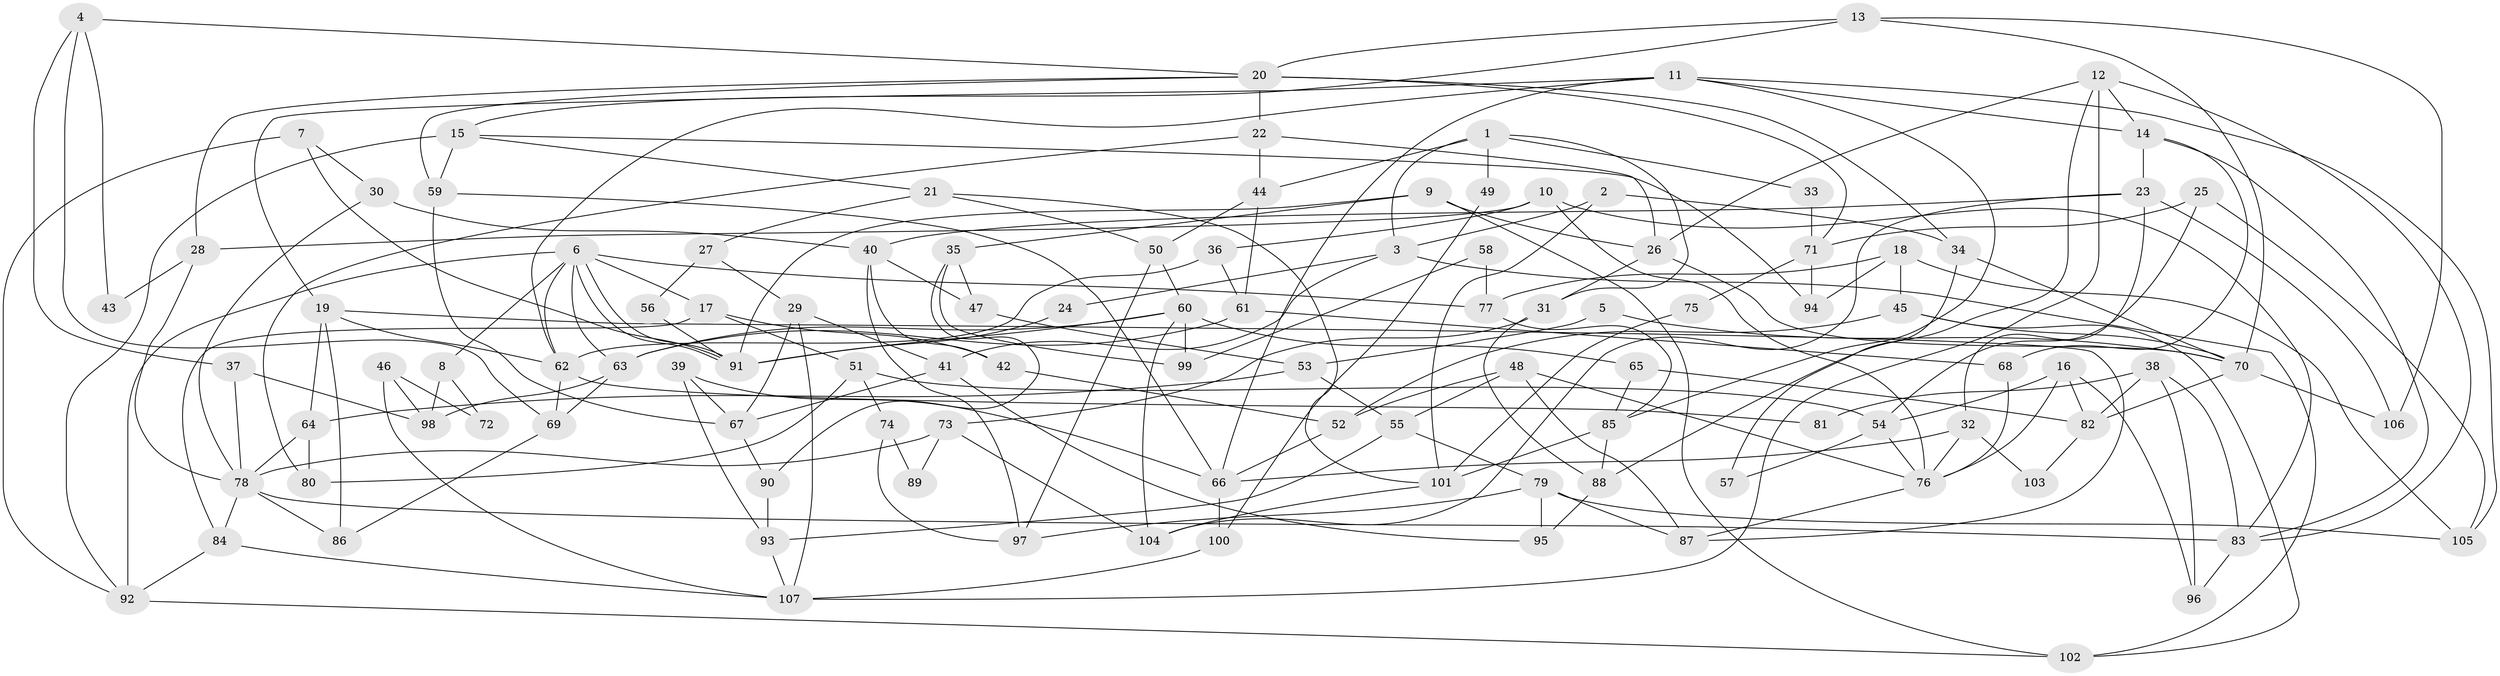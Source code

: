 // coarse degree distribution, {5: 0.18840579710144928, 6: 0.17391304347826086, 4: 0.21739130434782608, 10: 0.028985507246376812, 3: 0.18840579710144928, 9: 0.043478260869565216, 8: 0.057971014492753624, 7: 0.043478260869565216, 2: 0.057971014492753624}
// Generated by graph-tools (version 1.1) at 2025/23/03/03/25 07:23:59]
// undirected, 107 vertices, 214 edges
graph export_dot {
graph [start="1"]
  node [color=gray90,style=filled];
  1;
  2;
  3;
  4;
  5;
  6;
  7;
  8;
  9;
  10;
  11;
  12;
  13;
  14;
  15;
  16;
  17;
  18;
  19;
  20;
  21;
  22;
  23;
  24;
  25;
  26;
  27;
  28;
  29;
  30;
  31;
  32;
  33;
  34;
  35;
  36;
  37;
  38;
  39;
  40;
  41;
  42;
  43;
  44;
  45;
  46;
  47;
  48;
  49;
  50;
  51;
  52;
  53;
  54;
  55;
  56;
  57;
  58;
  59;
  60;
  61;
  62;
  63;
  64;
  65;
  66;
  67;
  68;
  69;
  70;
  71;
  72;
  73;
  74;
  75;
  76;
  77;
  78;
  79;
  80;
  81;
  82;
  83;
  84;
  85;
  86;
  87;
  88;
  89;
  90;
  91;
  92;
  93;
  94;
  95;
  96;
  97;
  98;
  99;
  100;
  101;
  102;
  103;
  104;
  105;
  106;
  107;
  1 -- 44;
  1 -- 3;
  1 -- 31;
  1 -- 33;
  1 -- 49;
  2 -- 101;
  2 -- 34;
  2 -- 3;
  3 -- 102;
  3 -- 24;
  3 -- 41;
  4 -- 69;
  4 -- 20;
  4 -- 37;
  4 -- 43;
  5 -- 70;
  5 -- 53;
  6 -- 77;
  6 -- 91;
  6 -- 91;
  6 -- 8;
  6 -- 17;
  6 -- 62;
  6 -- 63;
  6 -- 92;
  7 -- 91;
  7 -- 92;
  7 -- 30;
  8 -- 98;
  8 -- 72;
  9 -- 91;
  9 -- 26;
  9 -- 35;
  9 -- 102;
  10 -- 76;
  10 -- 28;
  10 -- 36;
  10 -- 83;
  11 -- 19;
  11 -- 66;
  11 -- 14;
  11 -- 62;
  11 -- 85;
  11 -- 105;
  12 -- 83;
  12 -- 88;
  12 -- 14;
  12 -- 26;
  12 -- 107;
  13 -- 70;
  13 -- 15;
  13 -- 20;
  13 -- 106;
  14 -- 23;
  14 -- 68;
  14 -- 83;
  15 -- 59;
  15 -- 92;
  15 -- 21;
  15 -- 94;
  16 -- 76;
  16 -- 54;
  16 -- 82;
  16 -- 96;
  17 -- 84;
  17 -- 42;
  17 -- 51;
  18 -- 105;
  18 -- 45;
  18 -- 77;
  18 -- 94;
  19 -- 62;
  19 -- 86;
  19 -- 64;
  19 -- 87;
  20 -- 71;
  20 -- 22;
  20 -- 28;
  20 -- 34;
  20 -- 59;
  21 -- 101;
  21 -- 27;
  21 -- 50;
  22 -- 26;
  22 -- 44;
  22 -- 80;
  23 -- 40;
  23 -- 32;
  23 -- 104;
  23 -- 106;
  24 -- 91;
  25 -- 105;
  25 -- 54;
  25 -- 71;
  26 -- 70;
  26 -- 31;
  27 -- 29;
  27 -- 56;
  28 -- 78;
  28 -- 43;
  29 -- 107;
  29 -- 67;
  29 -- 41;
  30 -- 78;
  30 -- 40;
  31 -- 73;
  31 -- 88;
  32 -- 76;
  32 -- 66;
  32 -- 103;
  33 -- 71;
  34 -- 70;
  34 -- 57;
  35 -- 47;
  35 -- 90;
  35 -- 99;
  36 -- 62;
  36 -- 61;
  37 -- 78;
  37 -- 98;
  38 -- 96;
  38 -- 83;
  38 -- 81;
  38 -- 82;
  39 -- 93;
  39 -- 66;
  39 -- 67;
  40 -- 42;
  40 -- 47;
  40 -- 97;
  41 -- 67;
  41 -- 95;
  42 -- 52;
  44 -- 61;
  44 -- 50;
  45 -- 70;
  45 -- 102;
  45 -- 52;
  46 -- 107;
  46 -- 98;
  46 -- 72;
  47 -- 53;
  48 -- 52;
  48 -- 87;
  48 -- 55;
  48 -- 76;
  49 -- 100;
  50 -- 60;
  50 -- 97;
  51 -- 80;
  51 -- 54;
  51 -- 74;
  52 -- 66;
  53 -- 55;
  53 -- 64;
  54 -- 76;
  54 -- 57;
  55 -- 79;
  55 -- 93;
  56 -- 91;
  58 -- 99;
  58 -- 77;
  59 -- 67;
  59 -- 66;
  60 -- 63;
  60 -- 65;
  60 -- 91;
  60 -- 99;
  60 -- 104;
  61 -- 68;
  61 -- 63;
  62 -- 69;
  62 -- 81;
  63 -- 69;
  63 -- 98;
  64 -- 78;
  64 -- 80;
  65 -- 82;
  65 -- 85;
  66 -- 100;
  67 -- 90;
  68 -- 76;
  69 -- 86;
  70 -- 106;
  70 -- 82;
  71 -- 94;
  71 -- 75;
  73 -- 104;
  73 -- 78;
  73 -- 89;
  74 -- 97;
  74 -- 89;
  75 -- 101;
  76 -- 87;
  77 -- 85;
  78 -- 83;
  78 -- 84;
  78 -- 86;
  79 -- 95;
  79 -- 97;
  79 -- 87;
  79 -- 105;
  82 -- 103;
  83 -- 96;
  84 -- 107;
  84 -- 92;
  85 -- 88;
  85 -- 101;
  88 -- 95;
  90 -- 93;
  92 -- 102;
  93 -- 107;
  100 -- 107;
  101 -- 104;
}
